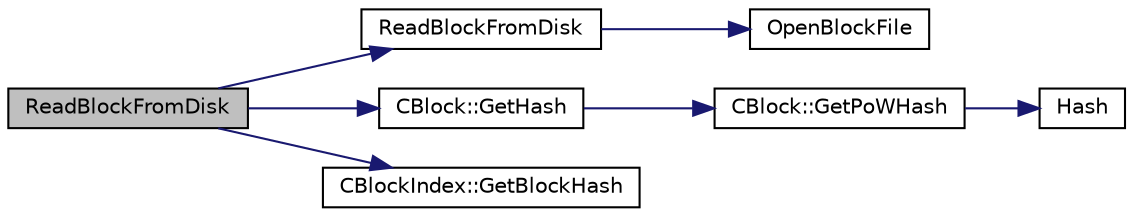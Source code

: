 digraph "ReadBlockFromDisk"
{
  edge [fontname="Helvetica",fontsize="10",labelfontname="Helvetica",labelfontsize="10"];
  node [fontname="Helvetica",fontsize="10",shape=record];
  rankdir="LR";
  Node141 [label="ReadBlockFromDisk",height=0.2,width=0.4,color="black", fillcolor="grey75", style="filled", fontcolor="black"];
  Node141 -> Node142 [color="midnightblue",fontsize="10",style="solid",fontname="Helvetica"];
  Node142 [label="ReadBlockFromDisk",height=0.2,width=0.4,color="black", fillcolor="white", style="filled",URL="$dd/d7d/validation_8cpp.html#a578c1df234b05798180f0235d469a5ba",tooltip="Functions for disk access for blocks. "];
  Node142 -> Node143 [color="midnightblue",fontsize="10",style="solid",fontname="Helvetica"];
  Node143 [label="OpenBlockFile",height=0.2,width=0.4,color="black", fillcolor="white", style="filled",URL="$dd/d7d/validation_8cpp.html#a0d81388930a4ccb6a69b9abdd1ef5097",tooltip="Open a block file (blk?????.dat) "];
  Node141 -> Node144 [color="midnightblue",fontsize="10",style="solid",fontname="Helvetica"];
  Node144 [label="CBlock::GetHash",height=0.2,width=0.4,color="black", fillcolor="white", style="filled",URL="$d3/d51/class_c_block.html#a681acf1fa72ec2ed6c83ea5afc14e0f3"];
  Node144 -> Node145 [color="midnightblue",fontsize="10",style="solid",fontname="Helvetica"];
  Node145 [label="CBlock::GetPoWHash",height=0.2,width=0.4,color="black", fillcolor="white", style="filled",URL="$d3/d51/class_c_block.html#af203beb528a62ec30b0453cf5d860044"];
  Node145 -> Node146 [color="midnightblue",fontsize="10",style="solid",fontname="Helvetica"];
  Node146 [label="Hash",height=0.2,width=0.4,color="black", fillcolor="white", style="filled",URL="$db/dfb/hash_8h.html#ab3f6c437460137530d86e09c2c102e99"];
  Node141 -> Node147 [color="midnightblue",fontsize="10",style="solid",fontname="Helvetica"];
  Node147 [label="CBlockIndex::GetBlockHash",height=0.2,width=0.4,color="black", fillcolor="white", style="filled",URL="$d3/dbd/class_c_block_index.html#a98490a2788c65cdd6ae9002b004dd74c"];
}
